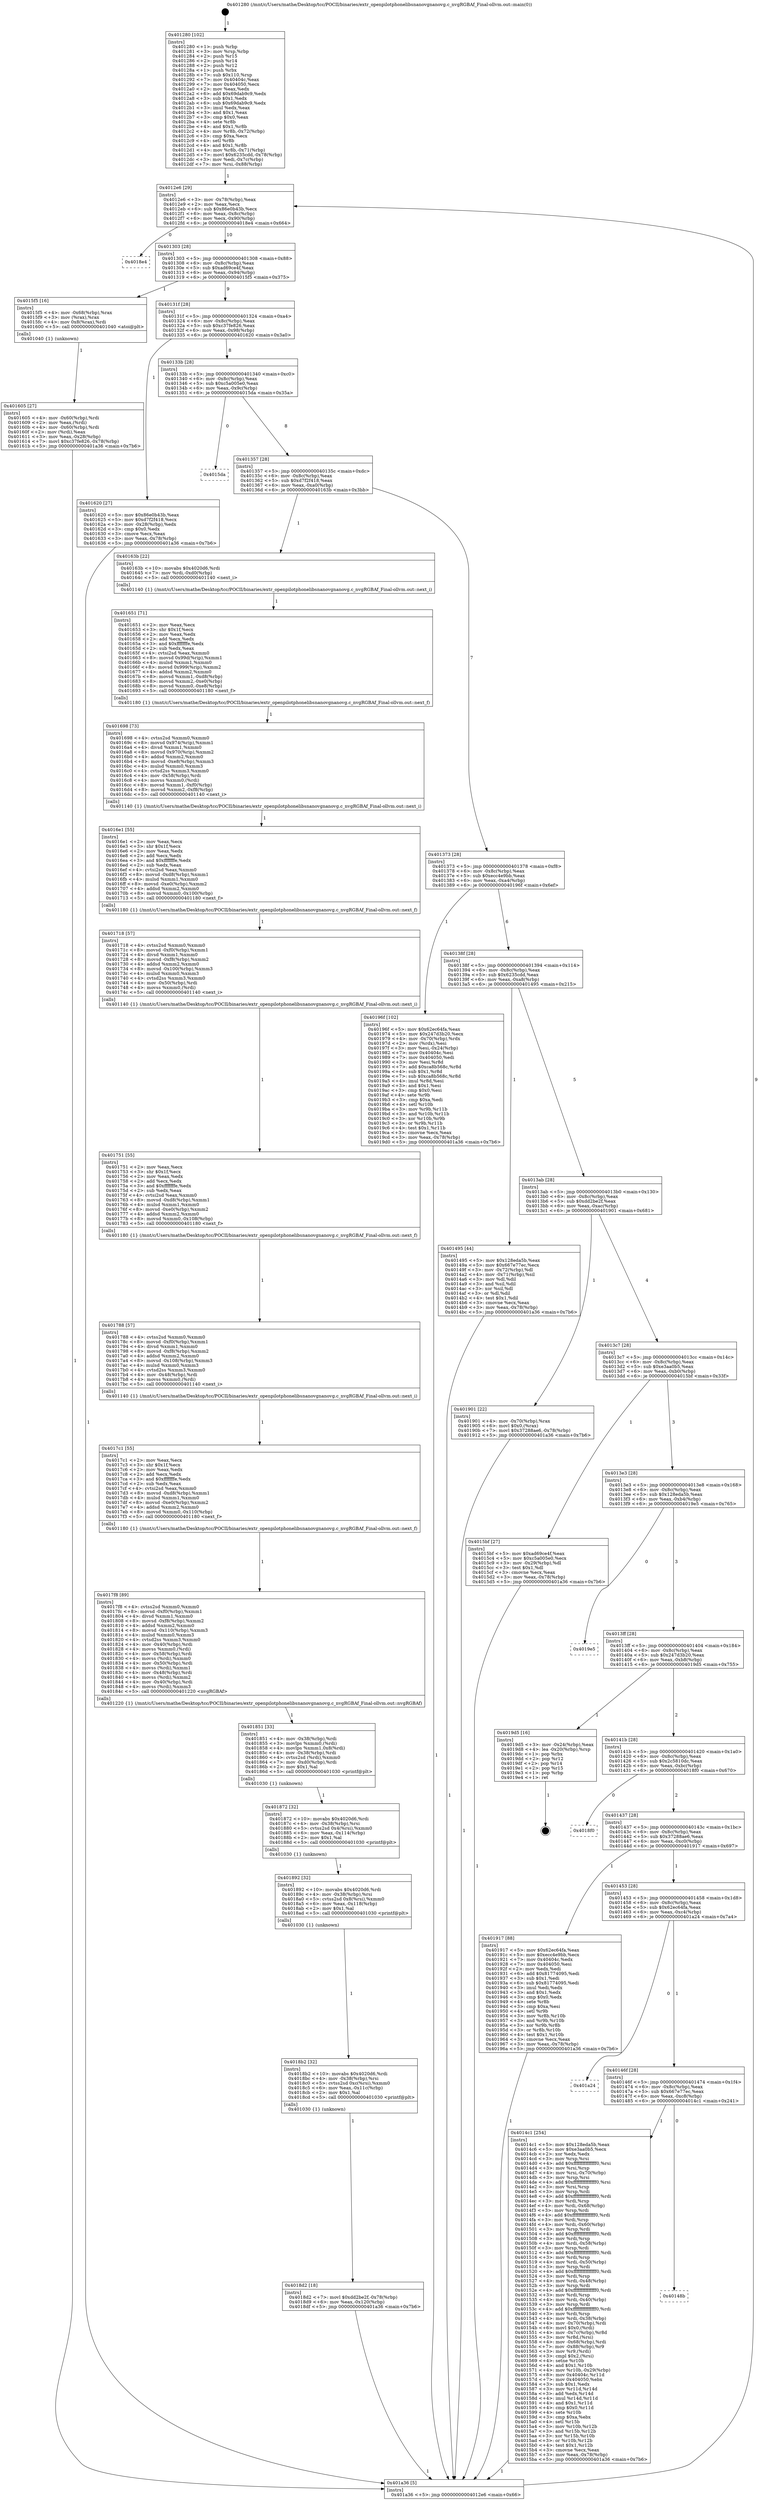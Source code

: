 digraph "0x401280" {
  label = "0x401280 (/mnt/c/Users/mathe/Desktop/tcc/POCII/binaries/extr_openpilotphonelibsnanovgnanovg.c_nvgRGBAf_Final-ollvm.out::main(0))"
  labelloc = "t"
  node[shape=record]

  Entry [label="",width=0.3,height=0.3,shape=circle,fillcolor=black,style=filled]
  "0x4012e6" [label="{
     0x4012e6 [29]\l
     | [instrs]\l
     &nbsp;&nbsp;0x4012e6 \<+3\>: mov -0x78(%rbp),%eax\l
     &nbsp;&nbsp;0x4012e9 \<+2\>: mov %eax,%ecx\l
     &nbsp;&nbsp;0x4012eb \<+6\>: sub $0x86e0b43b,%ecx\l
     &nbsp;&nbsp;0x4012f1 \<+6\>: mov %eax,-0x8c(%rbp)\l
     &nbsp;&nbsp;0x4012f7 \<+6\>: mov %ecx,-0x90(%rbp)\l
     &nbsp;&nbsp;0x4012fd \<+6\>: je 00000000004018e4 \<main+0x664\>\l
  }"]
  "0x4018e4" [label="{
     0x4018e4\l
  }", style=dashed]
  "0x401303" [label="{
     0x401303 [28]\l
     | [instrs]\l
     &nbsp;&nbsp;0x401303 \<+5\>: jmp 0000000000401308 \<main+0x88\>\l
     &nbsp;&nbsp;0x401308 \<+6\>: mov -0x8c(%rbp),%eax\l
     &nbsp;&nbsp;0x40130e \<+5\>: sub $0xad69ce4f,%eax\l
     &nbsp;&nbsp;0x401313 \<+6\>: mov %eax,-0x94(%rbp)\l
     &nbsp;&nbsp;0x401319 \<+6\>: je 00000000004015f5 \<main+0x375\>\l
  }"]
  Exit [label="",width=0.3,height=0.3,shape=circle,fillcolor=black,style=filled,peripheries=2]
  "0x4015f5" [label="{
     0x4015f5 [16]\l
     | [instrs]\l
     &nbsp;&nbsp;0x4015f5 \<+4\>: mov -0x68(%rbp),%rax\l
     &nbsp;&nbsp;0x4015f9 \<+3\>: mov (%rax),%rax\l
     &nbsp;&nbsp;0x4015fc \<+4\>: mov 0x8(%rax),%rdi\l
     &nbsp;&nbsp;0x401600 \<+5\>: call 0000000000401040 \<atoi@plt\>\l
     | [calls]\l
     &nbsp;&nbsp;0x401040 \{1\} (unknown)\l
  }"]
  "0x40131f" [label="{
     0x40131f [28]\l
     | [instrs]\l
     &nbsp;&nbsp;0x40131f \<+5\>: jmp 0000000000401324 \<main+0xa4\>\l
     &nbsp;&nbsp;0x401324 \<+6\>: mov -0x8c(%rbp),%eax\l
     &nbsp;&nbsp;0x40132a \<+5\>: sub $0xc37fe826,%eax\l
     &nbsp;&nbsp;0x40132f \<+6\>: mov %eax,-0x98(%rbp)\l
     &nbsp;&nbsp;0x401335 \<+6\>: je 0000000000401620 \<main+0x3a0\>\l
  }"]
  "0x4018d2" [label="{
     0x4018d2 [18]\l
     | [instrs]\l
     &nbsp;&nbsp;0x4018d2 \<+7\>: movl $0xdd2be2f,-0x78(%rbp)\l
     &nbsp;&nbsp;0x4018d9 \<+6\>: mov %eax,-0x120(%rbp)\l
     &nbsp;&nbsp;0x4018df \<+5\>: jmp 0000000000401a36 \<main+0x7b6\>\l
  }"]
  "0x401620" [label="{
     0x401620 [27]\l
     | [instrs]\l
     &nbsp;&nbsp;0x401620 \<+5\>: mov $0x86e0b43b,%eax\l
     &nbsp;&nbsp;0x401625 \<+5\>: mov $0xd7f2f418,%ecx\l
     &nbsp;&nbsp;0x40162a \<+3\>: mov -0x28(%rbp),%edx\l
     &nbsp;&nbsp;0x40162d \<+3\>: cmp $0x0,%edx\l
     &nbsp;&nbsp;0x401630 \<+3\>: cmove %ecx,%eax\l
     &nbsp;&nbsp;0x401633 \<+3\>: mov %eax,-0x78(%rbp)\l
     &nbsp;&nbsp;0x401636 \<+5\>: jmp 0000000000401a36 \<main+0x7b6\>\l
  }"]
  "0x40133b" [label="{
     0x40133b [28]\l
     | [instrs]\l
     &nbsp;&nbsp;0x40133b \<+5\>: jmp 0000000000401340 \<main+0xc0\>\l
     &nbsp;&nbsp;0x401340 \<+6\>: mov -0x8c(%rbp),%eax\l
     &nbsp;&nbsp;0x401346 \<+5\>: sub $0xc5a005e0,%eax\l
     &nbsp;&nbsp;0x40134b \<+6\>: mov %eax,-0x9c(%rbp)\l
     &nbsp;&nbsp;0x401351 \<+6\>: je 00000000004015da \<main+0x35a\>\l
  }"]
  "0x4018b2" [label="{
     0x4018b2 [32]\l
     | [instrs]\l
     &nbsp;&nbsp;0x4018b2 \<+10\>: movabs $0x4020d6,%rdi\l
     &nbsp;&nbsp;0x4018bc \<+4\>: mov -0x38(%rbp),%rsi\l
     &nbsp;&nbsp;0x4018c0 \<+5\>: cvtss2sd 0xc(%rsi),%xmm0\l
     &nbsp;&nbsp;0x4018c5 \<+6\>: mov %eax,-0x11c(%rbp)\l
     &nbsp;&nbsp;0x4018cb \<+2\>: mov $0x1,%al\l
     &nbsp;&nbsp;0x4018cd \<+5\>: call 0000000000401030 \<printf@plt\>\l
     | [calls]\l
     &nbsp;&nbsp;0x401030 \{1\} (unknown)\l
  }"]
  "0x4015da" [label="{
     0x4015da\l
  }", style=dashed]
  "0x401357" [label="{
     0x401357 [28]\l
     | [instrs]\l
     &nbsp;&nbsp;0x401357 \<+5\>: jmp 000000000040135c \<main+0xdc\>\l
     &nbsp;&nbsp;0x40135c \<+6\>: mov -0x8c(%rbp),%eax\l
     &nbsp;&nbsp;0x401362 \<+5\>: sub $0xd7f2f418,%eax\l
     &nbsp;&nbsp;0x401367 \<+6\>: mov %eax,-0xa0(%rbp)\l
     &nbsp;&nbsp;0x40136d \<+6\>: je 000000000040163b \<main+0x3bb\>\l
  }"]
  "0x401892" [label="{
     0x401892 [32]\l
     | [instrs]\l
     &nbsp;&nbsp;0x401892 \<+10\>: movabs $0x4020d6,%rdi\l
     &nbsp;&nbsp;0x40189c \<+4\>: mov -0x38(%rbp),%rsi\l
     &nbsp;&nbsp;0x4018a0 \<+5\>: cvtss2sd 0x8(%rsi),%xmm0\l
     &nbsp;&nbsp;0x4018a5 \<+6\>: mov %eax,-0x118(%rbp)\l
     &nbsp;&nbsp;0x4018ab \<+2\>: mov $0x1,%al\l
     &nbsp;&nbsp;0x4018ad \<+5\>: call 0000000000401030 \<printf@plt\>\l
     | [calls]\l
     &nbsp;&nbsp;0x401030 \{1\} (unknown)\l
  }"]
  "0x40163b" [label="{
     0x40163b [22]\l
     | [instrs]\l
     &nbsp;&nbsp;0x40163b \<+10\>: movabs $0x4020d6,%rdi\l
     &nbsp;&nbsp;0x401645 \<+7\>: mov %rdi,-0xd0(%rbp)\l
     &nbsp;&nbsp;0x40164c \<+5\>: call 0000000000401140 \<next_i\>\l
     | [calls]\l
     &nbsp;&nbsp;0x401140 \{1\} (/mnt/c/Users/mathe/Desktop/tcc/POCII/binaries/extr_openpilotphonelibsnanovgnanovg.c_nvgRGBAf_Final-ollvm.out::next_i)\l
  }"]
  "0x401373" [label="{
     0x401373 [28]\l
     | [instrs]\l
     &nbsp;&nbsp;0x401373 \<+5\>: jmp 0000000000401378 \<main+0xf8\>\l
     &nbsp;&nbsp;0x401378 \<+6\>: mov -0x8c(%rbp),%eax\l
     &nbsp;&nbsp;0x40137e \<+5\>: sub $0xecc4e9bb,%eax\l
     &nbsp;&nbsp;0x401383 \<+6\>: mov %eax,-0xa4(%rbp)\l
     &nbsp;&nbsp;0x401389 \<+6\>: je 000000000040196f \<main+0x6ef\>\l
  }"]
  "0x401872" [label="{
     0x401872 [32]\l
     | [instrs]\l
     &nbsp;&nbsp;0x401872 \<+10\>: movabs $0x4020d6,%rdi\l
     &nbsp;&nbsp;0x40187c \<+4\>: mov -0x38(%rbp),%rsi\l
     &nbsp;&nbsp;0x401880 \<+5\>: cvtss2sd 0x4(%rsi),%xmm0\l
     &nbsp;&nbsp;0x401885 \<+6\>: mov %eax,-0x114(%rbp)\l
     &nbsp;&nbsp;0x40188b \<+2\>: mov $0x1,%al\l
     &nbsp;&nbsp;0x40188d \<+5\>: call 0000000000401030 \<printf@plt\>\l
     | [calls]\l
     &nbsp;&nbsp;0x401030 \{1\} (unknown)\l
  }"]
  "0x40196f" [label="{
     0x40196f [102]\l
     | [instrs]\l
     &nbsp;&nbsp;0x40196f \<+5\>: mov $0x62ec64fa,%eax\l
     &nbsp;&nbsp;0x401974 \<+5\>: mov $0x247d3b20,%ecx\l
     &nbsp;&nbsp;0x401979 \<+4\>: mov -0x70(%rbp),%rdx\l
     &nbsp;&nbsp;0x40197d \<+2\>: mov (%rdx),%esi\l
     &nbsp;&nbsp;0x40197f \<+3\>: mov %esi,-0x24(%rbp)\l
     &nbsp;&nbsp;0x401982 \<+7\>: mov 0x40404c,%esi\l
     &nbsp;&nbsp;0x401989 \<+7\>: mov 0x404050,%edi\l
     &nbsp;&nbsp;0x401990 \<+3\>: mov %esi,%r8d\l
     &nbsp;&nbsp;0x401993 \<+7\>: add $0xca8b568c,%r8d\l
     &nbsp;&nbsp;0x40199a \<+4\>: sub $0x1,%r8d\l
     &nbsp;&nbsp;0x40199e \<+7\>: sub $0xca8b568c,%r8d\l
     &nbsp;&nbsp;0x4019a5 \<+4\>: imul %r8d,%esi\l
     &nbsp;&nbsp;0x4019a9 \<+3\>: and $0x1,%esi\l
     &nbsp;&nbsp;0x4019ac \<+3\>: cmp $0x0,%esi\l
     &nbsp;&nbsp;0x4019af \<+4\>: sete %r9b\l
     &nbsp;&nbsp;0x4019b3 \<+3\>: cmp $0xa,%edi\l
     &nbsp;&nbsp;0x4019b6 \<+4\>: setl %r10b\l
     &nbsp;&nbsp;0x4019ba \<+3\>: mov %r9b,%r11b\l
     &nbsp;&nbsp;0x4019bd \<+3\>: and %r10b,%r11b\l
     &nbsp;&nbsp;0x4019c0 \<+3\>: xor %r10b,%r9b\l
     &nbsp;&nbsp;0x4019c3 \<+3\>: or %r9b,%r11b\l
     &nbsp;&nbsp;0x4019c6 \<+4\>: test $0x1,%r11b\l
     &nbsp;&nbsp;0x4019ca \<+3\>: cmovne %ecx,%eax\l
     &nbsp;&nbsp;0x4019cd \<+3\>: mov %eax,-0x78(%rbp)\l
     &nbsp;&nbsp;0x4019d0 \<+5\>: jmp 0000000000401a36 \<main+0x7b6\>\l
  }"]
  "0x40138f" [label="{
     0x40138f [28]\l
     | [instrs]\l
     &nbsp;&nbsp;0x40138f \<+5\>: jmp 0000000000401394 \<main+0x114\>\l
     &nbsp;&nbsp;0x401394 \<+6\>: mov -0x8c(%rbp),%eax\l
     &nbsp;&nbsp;0x40139a \<+5\>: sub $0x6235cdd,%eax\l
     &nbsp;&nbsp;0x40139f \<+6\>: mov %eax,-0xa8(%rbp)\l
     &nbsp;&nbsp;0x4013a5 \<+6\>: je 0000000000401495 \<main+0x215\>\l
  }"]
  "0x401851" [label="{
     0x401851 [33]\l
     | [instrs]\l
     &nbsp;&nbsp;0x401851 \<+4\>: mov -0x38(%rbp),%rdi\l
     &nbsp;&nbsp;0x401855 \<+3\>: movlps %xmm0,(%rdi)\l
     &nbsp;&nbsp;0x401858 \<+4\>: movlps %xmm1,0x8(%rdi)\l
     &nbsp;&nbsp;0x40185c \<+4\>: mov -0x38(%rbp),%rdi\l
     &nbsp;&nbsp;0x401860 \<+4\>: cvtss2sd (%rdi),%xmm0\l
     &nbsp;&nbsp;0x401864 \<+7\>: mov -0xd0(%rbp),%rdi\l
     &nbsp;&nbsp;0x40186b \<+2\>: mov $0x1,%al\l
     &nbsp;&nbsp;0x40186d \<+5\>: call 0000000000401030 \<printf@plt\>\l
     | [calls]\l
     &nbsp;&nbsp;0x401030 \{1\} (unknown)\l
  }"]
  "0x401495" [label="{
     0x401495 [44]\l
     | [instrs]\l
     &nbsp;&nbsp;0x401495 \<+5\>: mov $0x128eda5b,%eax\l
     &nbsp;&nbsp;0x40149a \<+5\>: mov $0x667e77ec,%ecx\l
     &nbsp;&nbsp;0x40149f \<+3\>: mov -0x72(%rbp),%dl\l
     &nbsp;&nbsp;0x4014a2 \<+4\>: mov -0x71(%rbp),%sil\l
     &nbsp;&nbsp;0x4014a6 \<+3\>: mov %dl,%dil\l
     &nbsp;&nbsp;0x4014a9 \<+3\>: and %sil,%dil\l
     &nbsp;&nbsp;0x4014ac \<+3\>: xor %sil,%dl\l
     &nbsp;&nbsp;0x4014af \<+3\>: or %dl,%dil\l
     &nbsp;&nbsp;0x4014b2 \<+4\>: test $0x1,%dil\l
     &nbsp;&nbsp;0x4014b6 \<+3\>: cmovne %ecx,%eax\l
     &nbsp;&nbsp;0x4014b9 \<+3\>: mov %eax,-0x78(%rbp)\l
     &nbsp;&nbsp;0x4014bc \<+5\>: jmp 0000000000401a36 \<main+0x7b6\>\l
  }"]
  "0x4013ab" [label="{
     0x4013ab [28]\l
     | [instrs]\l
     &nbsp;&nbsp;0x4013ab \<+5\>: jmp 00000000004013b0 \<main+0x130\>\l
     &nbsp;&nbsp;0x4013b0 \<+6\>: mov -0x8c(%rbp),%eax\l
     &nbsp;&nbsp;0x4013b6 \<+5\>: sub $0xdd2be2f,%eax\l
     &nbsp;&nbsp;0x4013bb \<+6\>: mov %eax,-0xac(%rbp)\l
     &nbsp;&nbsp;0x4013c1 \<+6\>: je 0000000000401901 \<main+0x681\>\l
  }"]
  "0x401a36" [label="{
     0x401a36 [5]\l
     | [instrs]\l
     &nbsp;&nbsp;0x401a36 \<+5\>: jmp 00000000004012e6 \<main+0x66\>\l
  }"]
  "0x401280" [label="{
     0x401280 [102]\l
     | [instrs]\l
     &nbsp;&nbsp;0x401280 \<+1\>: push %rbp\l
     &nbsp;&nbsp;0x401281 \<+3\>: mov %rsp,%rbp\l
     &nbsp;&nbsp;0x401284 \<+2\>: push %r15\l
     &nbsp;&nbsp;0x401286 \<+2\>: push %r14\l
     &nbsp;&nbsp;0x401288 \<+2\>: push %r12\l
     &nbsp;&nbsp;0x40128a \<+1\>: push %rbx\l
     &nbsp;&nbsp;0x40128b \<+7\>: sub $0x110,%rsp\l
     &nbsp;&nbsp;0x401292 \<+7\>: mov 0x40404c,%eax\l
     &nbsp;&nbsp;0x401299 \<+7\>: mov 0x404050,%ecx\l
     &nbsp;&nbsp;0x4012a0 \<+2\>: mov %eax,%edx\l
     &nbsp;&nbsp;0x4012a2 \<+6\>: add $0x69dab9c9,%edx\l
     &nbsp;&nbsp;0x4012a8 \<+3\>: sub $0x1,%edx\l
     &nbsp;&nbsp;0x4012ab \<+6\>: sub $0x69dab9c9,%edx\l
     &nbsp;&nbsp;0x4012b1 \<+3\>: imul %edx,%eax\l
     &nbsp;&nbsp;0x4012b4 \<+3\>: and $0x1,%eax\l
     &nbsp;&nbsp;0x4012b7 \<+3\>: cmp $0x0,%eax\l
     &nbsp;&nbsp;0x4012ba \<+4\>: sete %r8b\l
     &nbsp;&nbsp;0x4012be \<+4\>: and $0x1,%r8b\l
     &nbsp;&nbsp;0x4012c2 \<+4\>: mov %r8b,-0x72(%rbp)\l
     &nbsp;&nbsp;0x4012c6 \<+3\>: cmp $0xa,%ecx\l
     &nbsp;&nbsp;0x4012c9 \<+4\>: setl %r8b\l
     &nbsp;&nbsp;0x4012cd \<+4\>: and $0x1,%r8b\l
     &nbsp;&nbsp;0x4012d1 \<+4\>: mov %r8b,-0x71(%rbp)\l
     &nbsp;&nbsp;0x4012d5 \<+7\>: movl $0x6235cdd,-0x78(%rbp)\l
     &nbsp;&nbsp;0x4012dc \<+3\>: mov %edi,-0x7c(%rbp)\l
     &nbsp;&nbsp;0x4012df \<+7\>: mov %rsi,-0x88(%rbp)\l
  }"]
  "0x4017f8" [label="{
     0x4017f8 [89]\l
     | [instrs]\l
     &nbsp;&nbsp;0x4017f8 \<+4\>: cvtss2sd %xmm0,%xmm0\l
     &nbsp;&nbsp;0x4017fc \<+8\>: movsd -0xf0(%rbp),%xmm1\l
     &nbsp;&nbsp;0x401804 \<+4\>: divsd %xmm1,%xmm0\l
     &nbsp;&nbsp;0x401808 \<+8\>: movsd -0xf8(%rbp),%xmm2\l
     &nbsp;&nbsp;0x401810 \<+4\>: addsd %xmm2,%xmm0\l
     &nbsp;&nbsp;0x401814 \<+8\>: movsd -0x110(%rbp),%xmm3\l
     &nbsp;&nbsp;0x40181c \<+4\>: mulsd %xmm0,%xmm3\l
     &nbsp;&nbsp;0x401820 \<+4\>: cvtsd2ss %xmm3,%xmm0\l
     &nbsp;&nbsp;0x401824 \<+4\>: mov -0x40(%rbp),%rdi\l
     &nbsp;&nbsp;0x401828 \<+4\>: movss %xmm0,(%rdi)\l
     &nbsp;&nbsp;0x40182c \<+4\>: mov -0x58(%rbp),%rdi\l
     &nbsp;&nbsp;0x401830 \<+4\>: movss (%rdi),%xmm0\l
     &nbsp;&nbsp;0x401834 \<+4\>: mov -0x50(%rbp),%rdi\l
     &nbsp;&nbsp;0x401838 \<+4\>: movss (%rdi),%xmm1\l
     &nbsp;&nbsp;0x40183c \<+4\>: mov -0x48(%rbp),%rdi\l
     &nbsp;&nbsp;0x401840 \<+4\>: movss (%rdi),%xmm2\l
     &nbsp;&nbsp;0x401844 \<+4\>: mov -0x40(%rbp),%rdi\l
     &nbsp;&nbsp;0x401848 \<+4\>: movss (%rdi),%xmm3\l
     &nbsp;&nbsp;0x40184c \<+5\>: call 0000000000401220 \<nvgRGBAf\>\l
     | [calls]\l
     &nbsp;&nbsp;0x401220 \{1\} (/mnt/c/Users/mathe/Desktop/tcc/POCII/binaries/extr_openpilotphonelibsnanovgnanovg.c_nvgRGBAf_Final-ollvm.out::nvgRGBAf)\l
  }"]
  "0x401901" [label="{
     0x401901 [22]\l
     | [instrs]\l
     &nbsp;&nbsp;0x401901 \<+4\>: mov -0x70(%rbp),%rax\l
     &nbsp;&nbsp;0x401905 \<+6\>: movl $0x0,(%rax)\l
     &nbsp;&nbsp;0x40190b \<+7\>: movl $0x37288ae6,-0x78(%rbp)\l
     &nbsp;&nbsp;0x401912 \<+5\>: jmp 0000000000401a36 \<main+0x7b6\>\l
  }"]
  "0x4013c7" [label="{
     0x4013c7 [28]\l
     | [instrs]\l
     &nbsp;&nbsp;0x4013c7 \<+5\>: jmp 00000000004013cc \<main+0x14c\>\l
     &nbsp;&nbsp;0x4013cc \<+6\>: mov -0x8c(%rbp),%eax\l
     &nbsp;&nbsp;0x4013d2 \<+5\>: sub $0xe3aa0b5,%eax\l
     &nbsp;&nbsp;0x4013d7 \<+6\>: mov %eax,-0xb0(%rbp)\l
     &nbsp;&nbsp;0x4013dd \<+6\>: je 00000000004015bf \<main+0x33f\>\l
  }"]
  "0x4017c1" [label="{
     0x4017c1 [55]\l
     | [instrs]\l
     &nbsp;&nbsp;0x4017c1 \<+2\>: mov %eax,%ecx\l
     &nbsp;&nbsp;0x4017c3 \<+3\>: shr $0x1f,%ecx\l
     &nbsp;&nbsp;0x4017c6 \<+2\>: mov %eax,%edx\l
     &nbsp;&nbsp;0x4017c8 \<+2\>: add %ecx,%edx\l
     &nbsp;&nbsp;0x4017ca \<+3\>: and $0xfffffffe,%edx\l
     &nbsp;&nbsp;0x4017cd \<+2\>: sub %edx,%eax\l
     &nbsp;&nbsp;0x4017cf \<+4\>: cvtsi2sd %eax,%xmm0\l
     &nbsp;&nbsp;0x4017d3 \<+8\>: movsd -0xd8(%rbp),%xmm1\l
     &nbsp;&nbsp;0x4017db \<+4\>: mulsd %xmm1,%xmm0\l
     &nbsp;&nbsp;0x4017df \<+8\>: movsd -0xe0(%rbp),%xmm2\l
     &nbsp;&nbsp;0x4017e7 \<+4\>: addsd %xmm2,%xmm0\l
     &nbsp;&nbsp;0x4017eb \<+8\>: movsd %xmm0,-0x110(%rbp)\l
     &nbsp;&nbsp;0x4017f3 \<+5\>: call 0000000000401180 \<next_f\>\l
     | [calls]\l
     &nbsp;&nbsp;0x401180 \{1\} (/mnt/c/Users/mathe/Desktop/tcc/POCII/binaries/extr_openpilotphonelibsnanovgnanovg.c_nvgRGBAf_Final-ollvm.out::next_f)\l
  }"]
  "0x4015bf" [label="{
     0x4015bf [27]\l
     | [instrs]\l
     &nbsp;&nbsp;0x4015bf \<+5\>: mov $0xad69ce4f,%eax\l
     &nbsp;&nbsp;0x4015c4 \<+5\>: mov $0xc5a005e0,%ecx\l
     &nbsp;&nbsp;0x4015c9 \<+3\>: mov -0x29(%rbp),%dl\l
     &nbsp;&nbsp;0x4015cc \<+3\>: test $0x1,%dl\l
     &nbsp;&nbsp;0x4015cf \<+3\>: cmovne %ecx,%eax\l
     &nbsp;&nbsp;0x4015d2 \<+3\>: mov %eax,-0x78(%rbp)\l
     &nbsp;&nbsp;0x4015d5 \<+5\>: jmp 0000000000401a36 \<main+0x7b6\>\l
  }"]
  "0x4013e3" [label="{
     0x4013e3 [28]\l
     | [instrs]\l
     &nbsp;&nbsp;0x4013e3 \<+5\>: jmp 00000000004013e8 \<main+0x168\>\l
     &nbsp;&nbsp;0x4013e8 \<+6\>: mov -0x8c(%rbp),%eax\l
     &nbsp;&nbsp;0x4013ee \<+5\>: sub $0x128eda5b,%eax\l
     &nbsp;&nbsp;0x4013f3 \<+6\>: mov %eax,-0xb4(%rbp)\l
     &nbsp;&nbsp;0x4013f9 \<+6\>: je 00000000004019e5 \<main+0x765\>\l
  }"]
  "0x401788" [label="{
     0x401788 [57]\l
     | [instrs]\l
     &nbsp;&nbsp;0x401788 \<+4\>: cvtss2sd %xmm0,%xmm0\l
     &nbsp;&nbsp;0x40178c \<+8\>: movsd -0xf0(%rbp),%xmm1\l
     &nbsp;&nbsp;0x401794 \<+4\>: divsd %xmm1,%xmm0\l
     &nbsp;&nbsp;0x401798 \<+8\>: movsd -0xf8(%rbp),%xmm2\l
     &nbsp;&nbsp;0x4017a0 \<+4\>: addsd %xmm2,%xmm0\l
     &nbsp;&nbsp;0x4017a4 \<+8\>: movsd -0x108(%rbp),%xmm3\l
     &nbsp;&nbsp;0x4017ac \<+4\>: mulsd %xmm0,%xmm3\l
     &nbsp;&nbsp;0x4017b0 \<+4\>: cvtsd2ss %xmm3,%xmm0\l
     &nbsp;&nbsp;0x4017b4 \<+4\>: mov -0x48(%rbp),%rdi\l
     &nbsp;&nbsp;0x4017b8 \<+4\>: movss %xmm0,(%rdi)\l
     &nbsp;&nbsp;0x4017bc \<+5\>: call 0000000000401140 \<next_i\>\l
     | [calls]\l
     &nbsp;&nbsp;0x401140 \{1\} (/mnt/c/Users/mathe/Desktop/tcc/POCII/binaries/extr_openpilotphonelibsnanovgnanovg.c_nvgRGBAf_Final-ollvm.out::next_i)\l
  }"]
  "0x4019e5" [label="{
     0x4019e5\l
  }", style=dashed]
  "0x4013ff" [label="{
     0x4013ff [28]\l
     | [instrs]\l
     &nbsp;&nbsp;0x4013ff \<+5\>: jmp 0000000000401404 \<main+0x184\>\l
     &nbsp;&nbsp;0x401404 \<+6\>: mov -0x8c(%rbp),%eax\l
     &nbsp;&nbsp;0x40140a \<+5\>: sub $0x247d3b20,%eax\l
     &nbsp;&nbsp;0x40140f \<+6\>: mov %eax,-0xb8(%rbp)\l
     &nbsp;&nbsp;0x401415 \<+6\>: je 00000000004019d5 \<main+0x755\>\l
  }"]
  "0x401751" [label="{
     0x401751 [55]\l
     | [instrs]\l
     &nbsp;&nbsp;0x401751 \<+2\>: mov %eax,%ecx\l
     &nbsp;&nbsp;0x401753 \<+3\>: shr $0x1f,%ecx\l
     &nbsp;&nbsp;0x401756 \<+2\>: mov %eax,%edx\l
     &nbsp;&nbsp;0x401758 \<+2\>: add %ecx,%edx\l
     &nbsp;&nbsp;0x40175a \<+3\>: and $0xfffffffe,%edx\l
     &nbsp;&nbsp;0x40175d \<+2\>: sub %edx,%eax\l
     &nbsp;&nbsp;0x40175f \<+4\>: cvtsi2sd %eax,%xmm0\l
     &nbsp;&nbsp;0x401763 \<+8\>: movsd -0xd8(%rbp),%xmm1\l
     &nbsp;&nbsp;0x40176b \<+4\>: mulsd %xmm1,%xmm0\l
     &nbsp;&nbsp;0x40176f \<+8\>: movsd -0xe0(%rbp),%xmm2\l
     &nbsp;&nbsp;0x401777 \<+4\>: addsd %xmm2,%xmm0\l
     &nbsp;&nbsp;0x40177b \<+8\>: movsd %xmm0,-0x108(%rbp)\l
     &nbsp;&nbsp;0x401783 \<+5\>: call 0000000000401180 \<next_f\>\l
     | [calls]\l
     &nbsp;&nbsp;0x401180 \{1\} (/mnt/c/Users/mathe/Desktop/tcc/POCII/binaries/extr_openpilotphonelibsnanovgnanovg.c_nvgRGBAf_Final-ollvm.out::next_f)\l
  }"]
  "0x4019d5" [label="{
     0x4019d5 [16]\l
     | [instrs]\l
     &nbsp;&nbsp;0x4019d5 \<+3\>: mov -0x24(%rbp),%eax\l
     &nbsp;&nbsp;0x4019d8 \<+4\>: lea -0x20(%rbp),%rsp\l
     &nbsp;&nbsp;0x4019dc \<+1\>: pop %rbx\l
     &nbsp;&nbsp;0x4019dd \<+2\>: pop %r12\l
     &nbsp;&nbsp;0x4019df \<+2\>: pop %r14\l
     &nbsp;&nbsp;0x4019e1 \<+2\>: pop %r15\l
     &nbsp;&nbsp;0x4019e3 \<+1\>: pop %rbp\l
     &nbsp;&nbsp;0x4019e4 \<+1\>: ret\l
  }"]
  "0x40141b" [label="{
     0x40141b [28]\l
     | [instrs]\l
     &nbsp;&nbsp;0x40141b \<+5\>: jmp 0000000000401420 \<main+0x1a0\>\l
     &nbsp;&nbsp;0x401420 \<+6\>: mov -0x8c(%rbp),%eax\l
     &nbsp;&nbsp;0x401426 \<+5\>: sub $0x2c5810dc,%eax\l
     &nbsp;&nbsp;0x40142b \<+6\>: mov %eax,-0xbc(%rbp)\l
     &nbsp;&nbsp;0x401431 \<+6\>: je 00000000004018f0 \<main+0x670\>\l
  }"]
  "0x401718" [label="{
     0x401718 [57]\l
     | [instrs]\l
     &nbsp;&nbsp;0x401718 \<+4\>: cvtss2sd %xmm0,%xmm0\l
     &nbsp;&nbsp;0x40171c \<+8\>: movsd -0xf0(%rbp),%xmm1\l
     &nbsp;&nbsp;0x401724 \<+4\>: divsd %xmm1,%xmm0\l
     &nbsp;&nbsp;0x401728 \<+8\>: movsd -0xf8(%rbp),%xmm2\l
     &nbsp;&nbsp;0x401730 \<+4\>: addsd %xmm2,%xmm0\l
     &nbsp;&nbsp;0x401734 \<+8\>: movsd -0x100(%rbp),%xmm3\l
     &nbsp;&nbsp;0x40173c \<+4\>: mulsd %xmm0,%xmm3\l
     &nbsp;&nbsp;0x401740 \<+4\>: cvtsd2ss %xmm3,%xmm0\l
     &nbsp;&nbsp;0x401744 \<+4\>: mov -0x50(%rbp),%rdi\l
     &nbsp;&nbsp;0x401748 \<+4\>: movss %xmm0,(%rdi)\l
     &nbsp;&nbsp;0x40174c \<+5\>: call 0000000000401140 \<next_i\>\l
     | [calls]\l
     &nbsp;&nbsp;0x401140 \{1\} (/mnt/c/Users/mathe/Desktop/tcc/POCII/binaries/extr_openpilotphonelibsnanovgnanovg.c_nvgRGBAf_Final-ollvm.out::next_i)\l
  }"]
  "0x4018f0" [label="{
     0x4018f0\l
  }", style=dashed]
  "0x401437" [label="{
     0x401437 [28]\l
     | [instrs]\l
     &nbsp;&nbsp;0x401437 \<+5\>: jmp 000000000040143c \<main+0x1bc\>\l
     &nbsp;&nbsp;0x40143c \<+6\>: mov -0x8c(%rbp),%eax\l
     &nbsp;&nbsp;0x401442 \<+5\>: sub $0x37288ae6,%eax\l
     &nbsp;&nbsp;0x401447 \<+6\>: mov %eax,-0xc0(%rbp)\l
     &nbsp;&nbsp;0x40144d \<+6\>: je 0000000000401917 \<main+0x697\>\l
  }"]
  "0x4016e1" [label="{
     0x4016e1 [55]\l
     | [instrs]\l
     &nbsp;&nbsp;0x4016e1 \<+2\>: mov %eax,%ecx\l
     &nbsp;&nbsp;0x4016e3 \<+3\>: shr $0x1f,%ecx\l
     &nbsp;&nbsp;0x4016e6 \<+2\>: mov %eax,%edx\l
     &nbsp;&nbsp;0x4016e8 \<+2\>: add %ecx,%edx\l
     &nbsp;&nbsp;0x4016ea \<+3\>: and $0xfffffffe,%edx\l
     &nbsp;&nbsp;0x4016ed \<+2\>: sub %edx,%eax\l
     &nbsp;&nbsp;0x4016ef \<+4\>: cvtsi2sd %eax,%xmm0\l
     &nbsp;&nbsp;0x4016f3 \<+8\>: movsd -0xd8(%rbp),%xmm1\l
     &nbsp;&nbsp;0x4016fb \<+4\>: mulsd %xmm1,%xmm0\l
     &nbsp;&nbsp;0x4016ff \<+8\>: movsd -0xe0(%rbp),%xmm2\l
     &nbsp;&nbsp;0x401707 \<+4\>: addsd %xmm2,%xmm0\l
     &nbsp;&nbsp;0x40170b \<+8\>: movsd %xmm0,-0x100(%rbp)\l
     &nbsp;&nbsp;0x401713 \<+5\>: call 0000000000401180 \<next_f\>\l
     | [calls]\l
     &nbsp;&nbsp;0x401180 \{1\} (/mnt/c/Users/mathe/Desktop/tcc/POCII/binaries/extr_openpilotphonelibsnanovgnanovg.c_nvgRGBAf_Final-ollvm.out::next_f)\l
  }"]
  "0x401917" [label="{
     0x401917 [88]\l
     | [instrs]\l
     &nbsp;&nbsp;0x401917 \<+5\>: mov $0x62ec64fa,%eax\l
     &nbsp;&nbsp;0x40191c \<+5\>: mov $0xecc4e9bb,%ecx\l
     &nbsp;&nbsp;0x401921 \<+7\>: mov 0x40404c,%edx\l
     &nbsp;&nbsp;0x401928 \<+7\>: mov 0x404050,%esi\l
     &nbsp;&nbsp;0x40192f \<+2\>: mov %edx,%edi\l
     &nbsp;&nbsp;0x401931 \<+6\>: add $0x81774095,%edi\l
     &nbsp;&nbsp;0x401937 \<+3\>: sub $0x1,%edi\l
     &nbsp;&nbsp;0x40193a \<+6\>: sub $0x81774095,%edi\l
     &nbsp;&nbsp;0x401940 \<+3\>: imul %edi,%edx\l
     &nbsp;&nbsp;0x401943 \<+3\>: and $0x1,%edx\l
     &nbsp;&nbsp;0x401946 \<+3\>: cmp $0x0,%edx\l
     &nbsp;&nbsp;0x401949 \<+4\>: sete %r8b\l
     &nbsp;&nbsp;0x40194d \<+3\>: cmp $0xa,%esi\l
     &nbsp;&nbsp;0x401950 \<+4\>: setl %r9b\l
     &nbsp;&nbsp;0x401954 \<+3\>: mov %r8b,%r10b\l
     &nbsp;&nbsp;0x401957 \<+3\>: and %r9b,%r10b\l
     &nbsp;&nbsp;0x40195a \<+3\>: xor %r9b,%r8b\l
     &nbsp;&nbsp;0x40195d \<+3\>: or %r8b,%r10b\l
     &nbsp;&nbsp;0x401960 \<+4\>: test $0x1,%r10b\l
     &nbsp;&nbsp;0x401964 \<+3\>: cmovne %ecx,%eax\l
     &nbsp;&nbsp;0x401967 \<+3\>: mov %eax,-0x78(%rbp)\l
     &nbsp;&nbsp;0x40196a \<+5\>: jmp 0000000000401a36 \<main+0x7b6\>\l
  }"]
  "0x401453" [label="{
     0x401453 [28]\l
     | [instrs]\l
     &nbsp;&nbsp;0x401453 \<+5\>: jmp 0000000000401458 \<main+0x1d8\>\l
     &nbsp;&nbsp;0x401458 \<+6\>: mov -0x8c(%rbp),%eax\l
     &nbsp;&nbsp;0x40145e \<+5\>: sub $0x62ec64fa,%eax\l
     &nbsp;&nbsp;0x401463 \<+6\>: mov %eax,-0xc4(%rbp)\l
     &nbsp;&nbsp;0x401469 \<+6\>: je 0000000000401a24 \<main+0x7a4\>\l
  }"]
  "0x401698" [label="{
     0x401698 [73]\l
     | [instrs]\l
     &nbsp;&nbsp;0x401698 \<+4\>: cvtss2sd %xmm0,%xmm0\l
     &nbsp;&nbsp;0x40169c \<+8\>: movsd 0x974(%rip),%xmm1\l
     &nbsp;&nbsp;0x4016a4 \<+4\>: divsd %xmm1,%xmm0\l
     &nbsp;&nbsp;0x4016a8 \<+8\>: movsd 0x970(%rip),%xmm2\l
     &nbsp;&nbsp;0x4016b0 \<+4\>: addsd %xmm2,%xmm0\l
     &nbsp;&nbsp;0x4016b4 \<+8\>: movsd -0xe8(%rbp),%xmm3\l
     &nbsp;&nbsp;0x4016bc \<+4\>: mulsd %xmm0,%xmm3\l
     &nbsp;&nbsp;0x4016c0 \<+4\>: cvtsd2ss %xmm3,%xmm0\l
     &nbsp;&nbsp;0x4016c4 \<+4\>: mov -0x58(%rbp),%rdi\l
     &nbsp;&nbsp;0x4016c8 \<+4\>: movss %xmm0,(%rdi)\l
     &nbsp;&nbsp;0x4016cc \<+8\>: movsd %xmm1,-0xf0(%rbp)\l
     &nbsp;&nbsp;0x4016d4 \<+8\>: movsd %xmm2,-0xf8(%rbp)\l
     &nbsp;&nbsp;0x4016dc \<+5\>: call 0000000000401140 \<next_i\>\l
     | [calls]\l
     &nbsp;&nbsp;0x401140 \{1\} (/mnt/c/Users/mathe/Desktop/tcc/POCII/binaries/extr_openpilotphonelibsnanovgnanovg.c_nvgRGBAf_Final-ollvm.out::next_i)\l
  }"]
  "0x401a24" [label="{
     0x401a24\l
  }", style=dashed]
  "0x40146f" [label="{
     0x40146f [28]\l
     | [instrs]\l
     &nbsp;&nbsp;0x40146f \<+5\>: jmp 0000000000401474 \<main+0x1f4\>\l
     &nbsp;&nbsp;0x401474 \<+6\>: mov -0x8c(%rbp),%eax\l
     &nbsp;&nbsp;0x40147a \<+5\>: sub $0x667e77ec,%eax\l
     &nbsp;&nbsp;0x40147f \<+6\>: mov %eax,-0xc8(%rbp)\l
     &nbsp;&nbsp;0x401485 \<+6\>: je 00000000004014c1 \<main+0x241\>\l
  }"]
  "0x401651" [label="{
     0x401651 [71]\l
     | [instrs]\l
     &nbsp;&nbsp;0x401651 \<+2\>: mov %eax,%ecx\l
     &nbsp;&nbsp;0x401653 \<+3\>: shr $0x1f,%ecx\l
     &nbsp;&nbsp;0x401656 \<+2\>: mov %eax,%edx\l
     &nbsp;&nbsp;0x401658 \<+2\>: add %ecx,%edx\l
     &nbsp;&nbsp;0x40165a \<+3\>: and $0xfffffffe,%edx\l
     &nbsp;&nbsp;0x40165d \<+2\>: sub %edx,%eax\l
     &nbsp;&nbsp;0x40165f \<+4\>: cvtsi2sd %eax,%xmm0\l
     &nbsp;&nbsp;0x401663 \<+8\>: movsd 0x99d(%rip),%xmm1\l
     &nbsp;&nbsp;0x40166b \<+4\>: mulsd %xmm1,%xmm0\l
     &nbsp;&nbsp;0x40166f \<+8\>: movsd 0x999(%rip),%xmm2\l
     &nbsp;&nbsp;0x401677 \<+4\>: addsd %xmm2,%xmm0\l
     &nbsp;&nbsp;0x40167b \<+8\>: movsd %xmm1,-0xd8(%rbp)\l
     &nbsp;&nbsp;0x401683 \<+8\>: movsd %xmm2,-0xe0(%rbp)\l
     &nbsp;&nbsp;0x40168b \<+8\>: movsd %xmm0,-0xe8(%rbp)\l
     &nbsp;&nbsp;0x401693 \<+5\>: call 0000000000401180 \<next_f\>\l
     | [calls]\l
     &nbsp;&nbsp;0x401180 \{1\} (/mnt/c/Users/mathe/Desktop/tcc/POCII/binaries/extr_openpilotphonelibsnanovgnanovg.c_nvgRGBAf_Final-ollvm.out::next_f)\l
  }"]
  "0x4014c1" [label="{
     0x4014c1 [254]\l
     | [instrs]\l
     &nbsp;&nbsp;0x4014c1 \<+5\>: mov $0x128eda5b,%eax\l
     &nbsp;&nbsp;0x4014c6 \<+5\>: mov $0xe3aa0b5,%ecx\l
     &nbsp;&nbsp;0x4014cb \<+2\>: xor %edx,%edx\l
     &nbsp;&nbsp;0x4014cd \<+3\>: mov %rsp,%rsi\l
     &nbsp;&nbsp;0x4014d0 \<+4\>: add $0xfffffffffffffff0,%rsi\l
     &nbsp;&nbsp;0x4014d4 \<+3\>: mov %rsi,%rsp\l
     &nbsp;&nbsp;0x4014d7 \<+4\>: mov %rsi,-0x70(%rbp)\l
     &nbsp;&nbsp;0x4014db \<+3\>: mov %rsp,%rsi\l
     &nbsp;&nbsp;0x4014de \<+4\>: add $0xfffffffffffffff0,%rsi\l
     &nbsp;&nbsp;0x4014e2 \<+3\>: mov %rsi,%rsp\l
     &nbsp;&nbsp;0x4014e5 \<+3\>: mov %rsp,%rdi\l
     &nbsp;&nbsp;0x4014e8 \<+4\>: add $0xfffffffffffffff0,%rdi\l
     &nbsp;&nbsp;0x4014ec \<+3\>: mov %rdi,%rsp\l
     &nbsp;&nbsp;0x4014ef \<+4\>: mov %rdi,-0x68(%rbp)\l
     &nbsp;&nbsp;0x4014f3 \<+3\>: mov %rsp,%rdi\l
     &nbsp;&nbsp;0x4014f6 \<+4\>: add $0xfffffffffffffff0,%rdi\l
     &nbsp;&nbsp;0x4014fa \<+3\>: mov %rdi,%rsp\l
     &nbsp;&nbsp;0x4014fd \<+4\>: mov %rdi,-0x60(%rbp)\l
     &nbsp;&nbsp;0x401501 \<+3\>: mov %rsp,%rdi\l
     &nbsp;&nbsp;0x401504 \<+4\>: add $0xfffffffffffffff0,%rdi\l
     &nbsp;&nbsp;0x401508 \<+3\>: mov %rdi,%rsp\l
     &nbsp;&nbsp;0x40150b \<+4\>: mov %rdi,-0x58(%rbp)\l
     &nbsp;&nbsp;0x40150f \<+3\>: mov %rsp,%rdi\l
     &nbsp;&nbsp;0x401512 \<+4\>: add $0xfffffffffffffff0,%rdi\l
     &nbsp;&nbsp;0x401516 \<+3\>: mov %rdi,%rsp\l
     &nbsp;&nbsp;0x401519 \<+4\>: mov %rdi,-0x50(%rbp)\l
     &nbsp;&nbsp;0x40151d \<+3\>: mov %rsp,%rdi\l
     &nbsp;&nbsp;0x401520 \<+4\>: add $0xfffffffffffffff0,%rdi\l
     &nbsp;&nbsp;0x401524 \<+3\>: mov %rdi,%rsp\l
     &nbsp;&nbsp;0x401527 \<+4\>: mov %rdi,-0x48(%rbp)\l
     &nbsp;&nbsp;0x40152b \<+3\>: mov %rsp,%rdi\l
     &nbsp;&nbsp;0x40152e \<+4\>: add $0xfffffffffffffff0,%rdi\l
     &nbsp;&nbsp;0x401532 \<+3\>: mov %rdi,%rsp\l
     &nbsp;&nbsp;0x401535 \<+4\>: mov %rdi,-0x40(%rbp)\l
     &nbsp;&nbsp;0x401539 \<+3\>: mov %rsp,%rdi\l
     &nbsp;&nbsp;0x40153c \<+4\>: add $0xfffffffffffffff0,%rdi\l
     &nbsp;&nbsp;0x401540 \<+3\>: mov %rdi,%rsp\l
     &nbsp;&nbsp;0x401543 \<+4\>: mov %rdi,-0x38(%rbp)\l
     &nbsp;&nbsp;0x401547 \<+4\>: mov -0x70(%rbp),%rdi\l
     &nbsp;&nbsp;0x40154b \<+6\>: movl $0x0,(%rdi)\l
     &nbsp;&nbsp;0x401551 \<+4\>: mov -0x7c(%rbp),%r8d\l
     &nbsp;&nbsp;0x401555 \<+3\>: mov %r8d,(%rsi)\l
     &nbsp;&nbsp;0x401558 \<+4\>: mov -0x68(%rbp),%rdi\l
     &nbsp;&nbsp;0x40155c \<+7\>: mov -0x88(%rbp),%r9\l
     &nbsp;&nbsp;0x401563 \<+3\>: mov %r9,(%rdi)\l
     &nbsp;&nbsp;0x401566 \<+3\>: cmpl $0x2,(%rsi)\l
     &nbsp;&nbsp;0x401569 \<+4\>: setne %r10b\l
     &nbsp;&nbsp;0x40156d \<+4\>: and $0x1,%r10b\l
     &nbsp;&nbsp;0x401571 \<+4\>: mov %r10b,-0x29(%rbp)\l
     &nbsp;&nbsp;0x401575 \<+8\>: mov 0x40404c,%r11d\l
     &nbsp;&nbsp;0x40157d \<+7\>: mov 0x404050,%ebx\l
     &nbsp;&nbsp;0x401584 \<+3\>: sub $0x1,%edx\l
     &nbsp;&nbsp;0x401587 \<+3\>: mov %r11d,%r14d\l
     &nbsp;&nbsp;0x40158a \<+3\>: add %edx,%r14d\l
     &nbsp;&nbsp;0x40158d \<+4\>: imul %r14d,%r11d\l
     &nbsp;&nbsp;0x401591 \<+4\>: and $0x1,%r11d\l
     &nbsp;&nbsp;0x401595 \<+4\>: cmp $0x0,%r11d\l
     &nbsp;&nbsp;0x401599 \<+4\>: sete %r10b\l
     &nbsp;&nbsp;0x40159d \<+3\>: cmp $0xa,%ebx\l
     &nbsp;&nbsp;0x4015a0 \<+4\>: setl %r15b\l
     &nbsp;&nbsp;0x4015a4 \<+3\>: mov %r10b,%r12b\l
     &nbsp;&nbsp;0x4015a7 \<+3\>: and %r15b,%r12b\l
     &nbsp;&nbsp;0x4015aa \<+3\>: xor %r15b,%r10b\l
     &nbsp;&nbsp;0x4015ad \<+3\>: or %r10b,%r12b\l
     &nbsp;&nbsp;0x4015b0 \<+4\>: test $0x1,%r12b\l
     &nbsp;&nbsp;0x4015b4 \<+3\>: cmovne %ecx,%eax\l
     &nbsp;&nbsp;0x4015b7 \<+3\>: mov %eax,-0x78(%rbp)\l
     &nbsp;&nbsp;0x4015ba \<+5\>: jmp 0000000000401a36 \<main+0x7b6\>\l
  }"]
  "0x40148b" [label="{
     0x40148b\l
  }", style=dashed]
  "0x401605" [label="{
     0x401605 [27]\l
     | [instrs]\l
     &nbsp;&nbsp;0x401605 \<+4\>: mov -0x60(%rbp),%rdi\l
     &nbsp;&nbsp;0x401609 \<+2\>: mov %eax,(%rdi)\l
     &nbsp;&nbsp;0x40160b \<+4\>: mov -0x60(%rbp),%rdi\l
     &nbsp;&nbsp;0x40160f \<+2\>: mov (%rdi),%eax\l
     &nbsp;&nbsp;0x401611 \<+3\>: mov %eax,-0x28(%rbp)\l
     &nbsp;&nbsp;0x401614 \<+7\>: movl $0xc37fe826,-0x78(%rbp)\l
     &nbsp;&nbsp;0x40161b \<+5\>: jmp 0000000000401a36 \<main+0x7b6\>\l
  }"]
  Entry -> "0x401280" [label=" 1"]
  "0x4012e6" -> "0x4018e4" [label=" 0"]
  "0x4012e6" -> "0x401303" [label=" 10"]
  "0x4019d5" -> Exit [label=" 1"]
  "0x401303" -> "0x4015f5" [label=" 1"]
  "0x401303" -> "0x40131f" [label=" 9"]
  "0x40196f" -> "0x401a36" [label=" 1"]
  "0x40131f" -> "0x401620" [label=" 1"]
  "0x40131f" -> "0x40133b" [label=" 8"]
  "0x401917" -> "0x401a36" [label=" 1"]
  "0x40133b" -> "0x4015da" [label=" 0"]
  "0x40133b" -> "0x401357" [label=" 8"]
  "0x401901" -> "0x401a36" [label=" 1"]
  "0x401357" -> "0x40163b" [label=" 1"]
  "0x401357" -> "0x401373" [label=" 7"]
  "0x4018d2" -> "0x401a36" [label=" 1"]
  "0x401373" -> "0x40196f" [label=" 1"]
  "0x401373" -> "0x40138f" [label=" 6"]
  "0x4018b2" -> "0x4018d2" [label=" 1"]
  "0x40138f" -> "0x401495" [label=" 1"]
  "0x40138f" -> "0x4013ab" [label=" 5"]
  "0x401495" -> "0x401a36" [label=" 1"]
  "0x401280" -> "0x4012e6" [label=" 1"]
  "0x401a36" -> "0x4012e6" [label=" 9"]
  "0x401892" -> "0x4018b2" [label=" 1"]
  "0x4013ab" -> "0x401901" [label=" 1"]
  "0x4013ab" -> "0x4013c7" [label=" 4"]
  "0x401872" -> "0x401892" [label=" 1"]
  "0x4013c7" -> "0x4015bf" [label=" 1"]
  "0x4013c7" -> "0x4013e3" [label=" 3"]
  "0x401851" -> "0x401872" [label=" 1"]
  "0x4013e3" -> "0x4019e5" [label=" 0"]
  "0x4013e3" -> "0x4013ff" [label=" 3"]
  "0x4017f8" -> "0x401851" [label=" 1"]
  "0x4013ff" -> "0x4019d5" [label=" 1"]
  "0x4013ff" -> "0x40141b" [label=" 2"]
  "0x4017c1" -> "0x4017f8" [label=" 1"]
  "0x40141b" -> "0x4018f0" [label=" 0"]
  "0x40141b" -> "0x401437" [label=" 2"]
  "0x401788" -> "0x4017c1" [label=" 1"]
  "0x401437" -> "0x401917" [label=" 1"]
  "0x401437" -> "0x401453" [label=" 1"]
  "0x401751" -> "0x401788" [label=" 1"]
  "0x401453" -> "0x401a24" [label=" 0"]
  "0x401453" -> "0x40146f" [label=" 1"]
  "0x401718" -> "0x401751" [label=" 1"]
  "0x40146f" -> "0x4014c1" [label=" 1"]
  "0x40146f" -> "0x40148b" [label=" 0"]
  "0x4016e1" -> "0x401718" [label=" 1"]
  "0x4014c1" -> "0x401a36" [label=" 1"]
  "0x4015bf" -> "0x401a36" [label=" 1"]
  "0x4015f5" -> "0x401605" [label=" 1"]
  "0x401605" -> "0x401a36" [label=" 1"]
  "0x401620" -> "0x401a36" [label=" 1"]
  "0x40163b" -> "0x401651" [label=" 1"]
  "0x401651" -> "0x401698" [label=" 1"]
  "0x401698" -> "0x4016e1" [label=" 1"]
}
